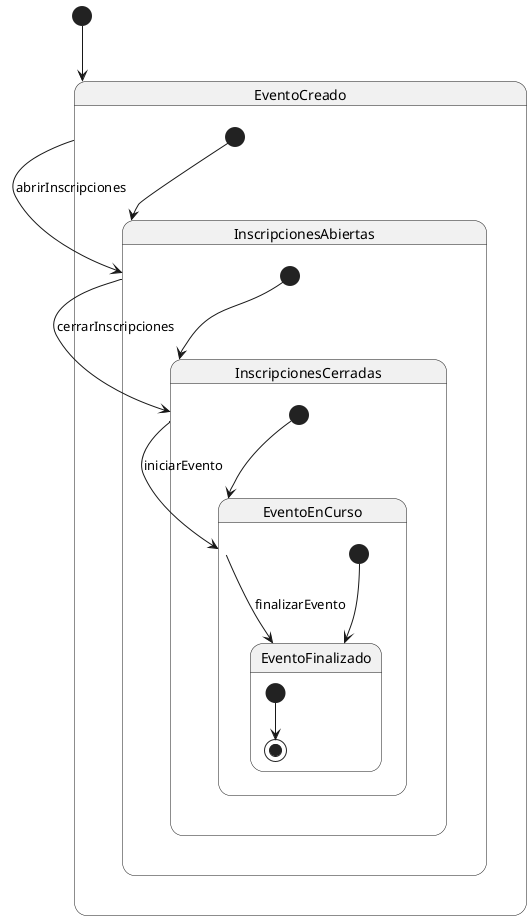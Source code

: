 @startuml
[*] --> EventoCreado

state EventoCreado {
  [*] --> InscripcionesAbiertas
}

state InscripcionesAbiertas {
  [*] --> InscripcionesCerradas
}

state InscripcionesCerradas {
  [*] --> EventoEnCurso
}

state EventoEnCurso {
  [*] --> EventoFinalizado
}

state EventoFinalizado {
  [*] --> [*]
}

EventoCreado --> InscripcionesAbiertas : abrirInscripciones
InscripcionesAbiertas --> InscripcionesCerradas : cerrarInscripciones
InscripcionesCerradas --> EventoEnCurso : iniciarEvento
EventoEnCurso --> EventoFinalizado : finalizarEvento
@enduml